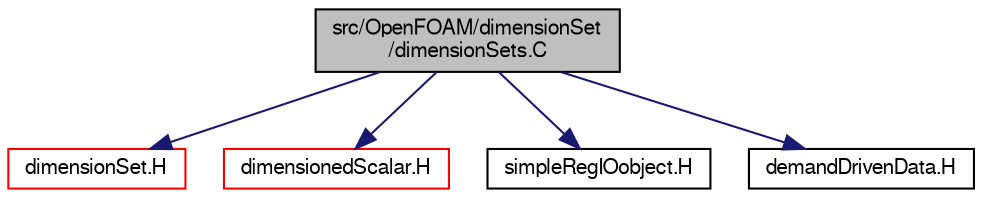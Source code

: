 digraph "src/OpenFOAM/dimensionSet/dimensionSets.C"
{
  bgcolor="transparent";
  edge [fontname="FreeSans",fontsize="10",labelfontname="FreeSans",labelfontsize="10"];
  node [fontname="FreeSans",fontsize="10",shape=record];
  Node0 [label="src/OpenFOAM/dimensionSet\l/dimensionSets.C",height=0.2,width=0.4,color="black", fillcolor="grey75", style="filled", fontcolor="black"];
  Node0 -> Node1 [color="midnightblue",fontsize="10",style="solid",fontname="FreeSans"];
  Node1 [label="dimensionSet.H",height=0.2,width=0.4,color="red",URL="$a09386.html"];
  Node0 -> Node96 [color="midnightblue",fontsize="10",style="solid",fontname="FreeSans"];
  Node96 [label="dimensionedScalar.H",height=0.2,width=0.4,color="red",URL="$a09347.html"];
  Node0 -> Node30 [color="midnightblue",fontsize="10",style="solid",fontname="FreeSans"];
  Node30 [label="simpleRegIOobject.H",height=0.2,width=0.4,color="black",URL="$a10262.html"];
  Node0 -> Node98 [color="midnightblue",fontsize="10",style="solid",fontname="FreeSans"];
  Node98 [label="demandDrivenData.H",height=0.2,width=0.4,color="black",URL="$a10367.html",tooltip="Template functions to aid in the implementation of demand driven data. "];
}
